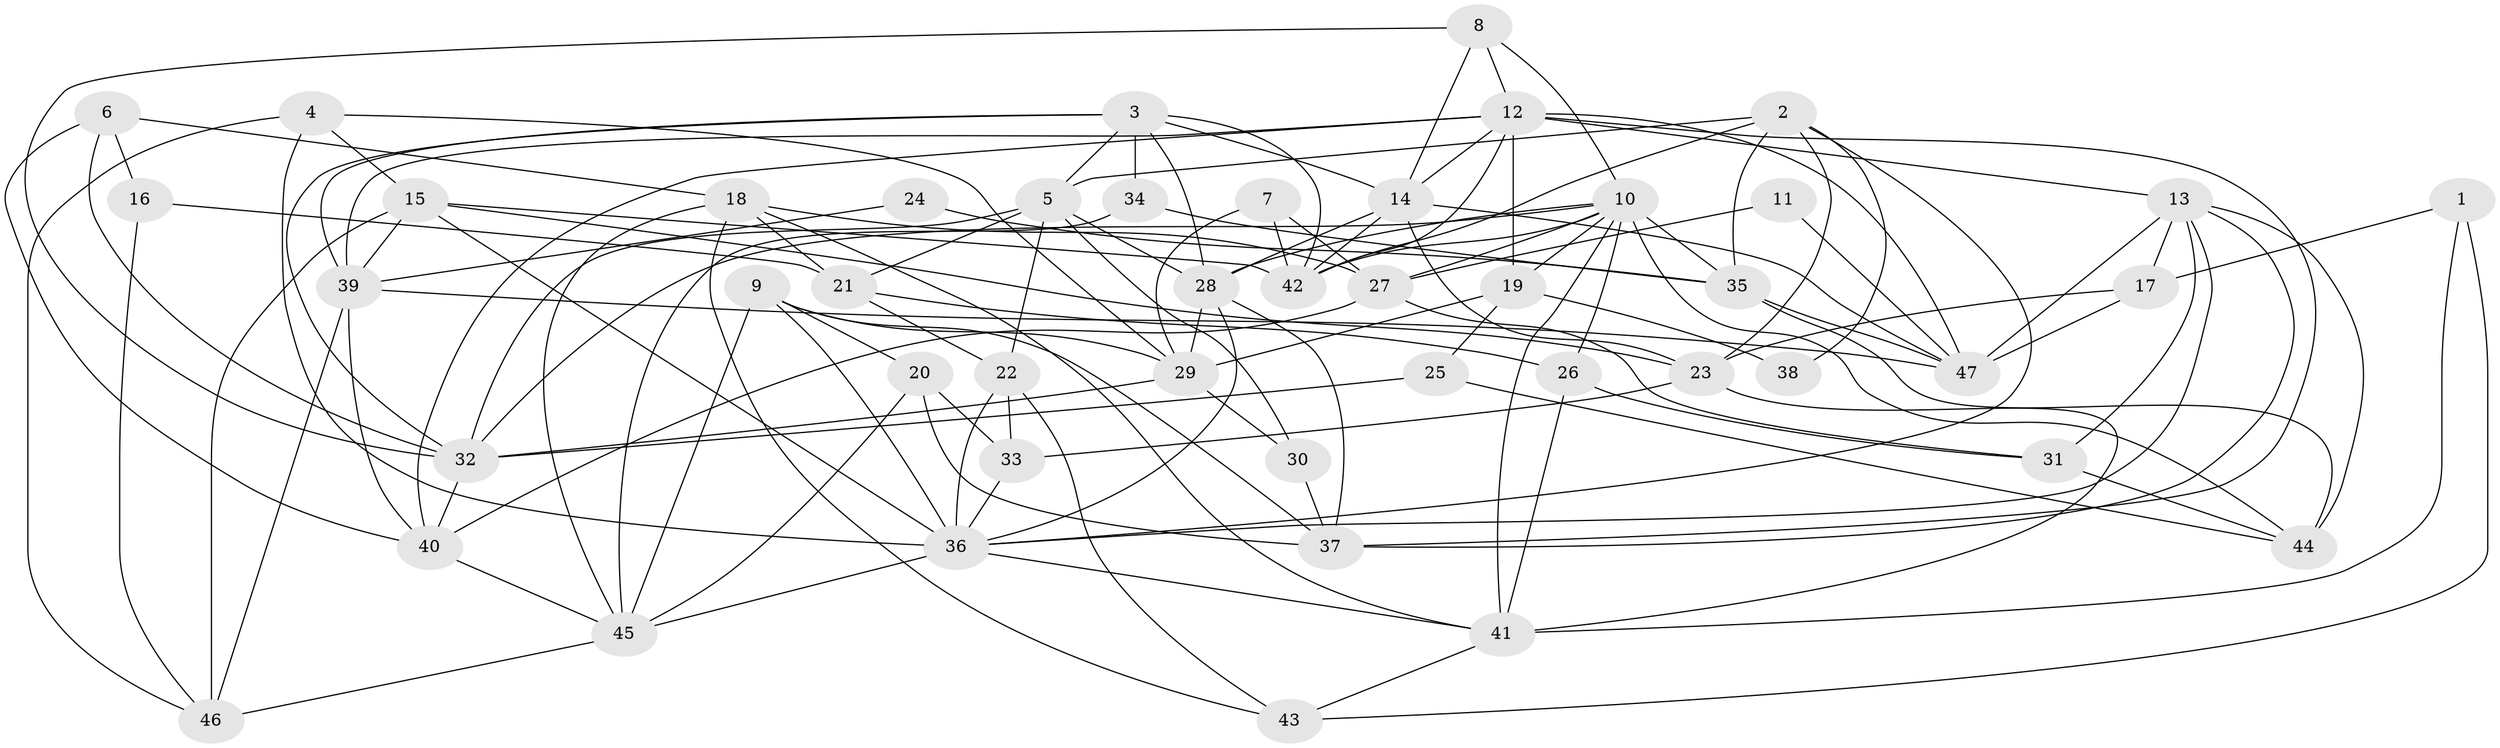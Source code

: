 // original degree distribution, {3: 0.30851063829787234, 4: 0.3404255319148936, 6: 0.09574468085106383, 2: 0.07446808510638298, 5: 0.14893617021276595, 7: 0.02127659574468085, 9: 0.010638297872340425}
// Generated by graph-tools (version 1.1) at 2025/02/03/09/25 03:02:09]
// undirected, 47 vertices, 126 edges
graph export_dot {
graph [start="1"]
  node [color=gray90,style=filled];
  1;
  2;
  3;
  4;
  5;
  6;
  7;
  8;
  9;
  10;
  11;
  12;
  13;
  14;
  15;
  16;
  17;
  18;
  19;
  20;
  21;
  22;
  23;
  24;
  25;
  26;
  27;
  28;
  29;
  30;
  31;
  32;
  33;
  34;
  35;
  36;
  37;
  38;
  39;
  40;
  41;
  42;
  43;
  44;
  45;
  46;
  47;
  1 -- 17 [weight=1.0];
  1 -- 41 [weight=1.0];
  1 -- 43 [weight=1.0];
  2 -- 5 [weight=1.0];
  2 -- 23 [weight=1.0];
  2 -- 35 [weight=1.0];
  2 -- 36 [weight=1.0];
  2 -- 38 [weight=1.0];
  2 -- 42 [weight=1.0];
  3 -- 5 [weight=1.0];
  3 -- 14 [weight=1.0];
  3 -- 28 [weight=1.0];
  3 -- 32 [weight=1.0];
  3 -- 34 [weight=1.0];
  3 -- 39 [weight=1.0];
  3 -- 42 [weight=1.0];
  4 -- 15 [weight=1.0];
  4 -- 29 [weight=1.0];
  4 -- 36 [weight=1.0];
  4 -- 46 [weight=1.0];
  5 -- 21 [weight=1.0];
  5 -- 22 [weight=1.0];
  5 -- 28 [weight=1.0];
  5 -- 30 [weight=2.0];
  5 -- 32 [weight=2.0];
  6 -- 16 [weight=1.0];
  6 -- 18 [weight=1.0];
  6 -- 32 [weight=1.0];
  6 -- 40 [weight=1.0];
  7 -- 27 [weight=1.0];
  7 -- 29 [weight=1.0];
  7 -- 42 [weight=1.0];
  8 -- 10 [weight=1.0];
  8 -- 12 [weight=1.0];
  8 -- 14 [weight=1.0];
  8 -- 32 [weight=1.0];
  9 -- 20 [weight=2.0];
  9 -- 29 [weight=1.0];
  9 -- 36 [weight=1.0];
  9 -- 37 [weight=1.0];
  9 -- 45 [weight=1.0];
  10 -- 19 [weight=1.0];
  10 -- 26 [weight=1.0];
  10 -- 27 [weight=1.0];
  10 -- 28 [weight=1.0];
  10 -- 32 [weight=1.0];
  10 -- 35 [weight=1.0];
  10 -- 41 [weight=1.0];
  10 -- 42 [weight=1.0];
  10 -- 44 [weight=1.0];
  11 -- 27 [weight=1.0];
  11 -- 47 [weight=1.0];
  12 -- 13 [weight=2.0];
  12 -- 14 [weight=1.0];
  12 -- 19 [weight=1.0];
  12 -- 37 [weight=2.0];
  12 -- 39 [weight=1.0];
  12 -- 40 [weight=1.0];
  12 -- 42 [weight=1.0];
  12 -- 47 [weight=1.0];
  13 -- 17 [weight=1.0];
  13 -- 31 [weight=1.0];
  13 -- 36 [weight=1.0];
  13 -- 37 [weight=1.0];
  13 -- 44 [weight=1.0];
  13 -- 47 [weight=1.0];
  14 -- 23 [weight=1.0];
  14 -- 28 [weight=1.0];
  14 -- 42 [weight=1.0];
  14 -- 47 [weight=1.0];
  15 -- 23 [weight=1.0];
  15 -- 36 [weight=1.0];
  15 -- 39 [weight=1.0];
  15 -- 42 [weight=2.0];
  15 -- 46 [weight=2.0];
  16 -- 21 [weight=1.0];
  16 -- 46 [weight=1.0];
  17 -- 23 [weight=1.0];
  17 -- 47 [weight=1.0];
  18 -- 21 [weight=1.0];
  18 -- 27 [weight=1.0];
  18 -- 41 [weight=1.0];
  18 -- 43 [weight=1.0];
  18 -- 45 [weight=1.0];
  19 -- 25 [weight=1.0];
  19 -- 29 [weight=1.0];
  19 -- 38 [weight=2.0];
  20 -- 33 [weight=1.0];
  20 -- 37 [weight=2.0];
  20 -- 45 [weight=1.0];
  21 -- 22 [weight=1.0];
  21 -- 26 [weight=1.0];
  22 -- 33 [weight=1.0];
  22 -- 36 [weight=1.0];
  22 -- 43 [weight=1.0];
  23 -- 33 [weight=1.0];
  23 -- 41 [weight=1.0];
  24 -- 35 [weight=2.0];
  24 -- 39 [weight=1.0];
  25 -- 32 [weight=1.0];
  25 -- 44 [weight=1.0];
  26 -- 31 [weight=1.0];
  26 -- 41 [weight=1.0];
  27 -- 31 [weight=1.0];
  27 -- 40 [weight=1.0];
  28 -- 29 [weight=1.0];
  28 -- 36 [weight=1.0];
  28 -- 37 [weight=1.0];
  29 -- 30 [weight=1.0];
  29 -- 32 [weight=1.0];
  30 -- 37 [weight=1.0];
  31 -- 44 [weight=1.0];
  32 -- 40 [weight=1.0];
  33 -- 36 [weight=1.0];
  34 -- 35 [weight=1.0];
  34 -- 45 [weight=1.0];
  35 -- 44 [weight=1.0];
  35 -- 47 [weight=2.0];
  36 -- 41 [weight=1.0];
  36 -- 45 [weight=1.0];
  39 -- 40 [weight=1.0];
  39 -- 46 [weight=1.0];
  39 -- 47 [weight=1.0];
  40 -- 45 [weight=1.0];
  41 -- 43 [weight=1.0];
  45 -- 46 [weight=1.0];
}

